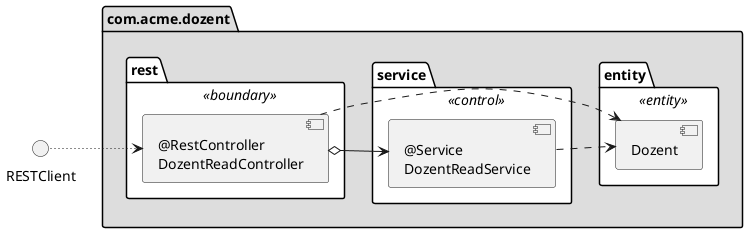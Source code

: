 @startuml Komponenten

left to right direction

package com.acme.dozent #DDDDDD {
    package rest <<boundary>> #FFFFFF {
        [@RestController\nDozentReadController] as DozentReadController
    }

    package service <<control>> #FFFFFF {
        [@Service\nDozentReadService] as DozentReadService
    }

    package entity <<entity>> #FFFFFF {
        [Dozent]
    }
}

RESTClient ~~> [DozentReadController]

[DozentReadController] o--> [DozentReadService]
[DozentReadController] .up.> [Dozent]
[DozentReadService] ..> [Dozent]


@enduml
